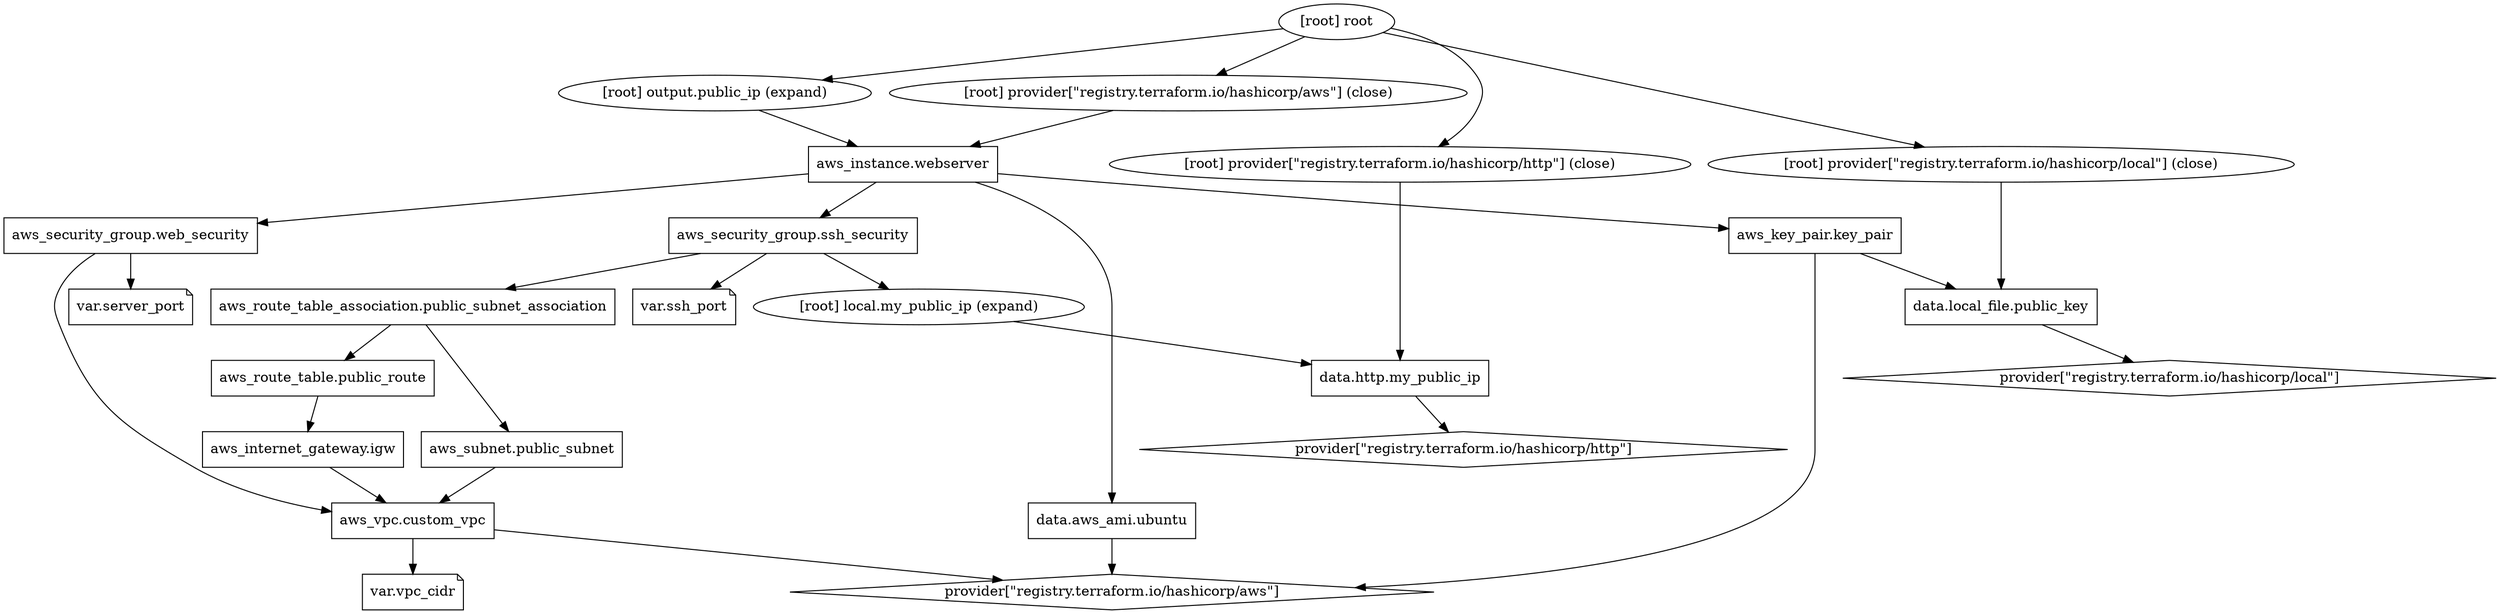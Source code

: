 digraph {
	compound = "true"
	newrank = "true"
	subgraph "root" {
		"[root] aws_instance.webserver (expand)" [label = "aws_instance.webserver", shape = "box"]
		"[root] aws_internet_gateway.igw (expand)" [label = "aws_internet_gateway.igw", shape = "box"]
		"[root] aws_key_pair.key_pair (expand)" [label = "aws_key_pair.key_pair", shape = "box"]
		"[root] aws_route_table.public_route (expand)" [label = "aws_route_table.public_route", shape = "box"]
		"[root] aws_route_table_association.public_subnet_association (expand)" [label = "aws_route_table_association.public_subnet_association", shape = "box"]
		"[root] aws_security_group.ssh_security (expand)" [label = "aws_security_group.ssh_security", shape = "box"]
		"[root] aws_security_group.web_security (expand)" [label = "aws_security_group.web_security", shape = "box"]
		"[root] aws_subnet.public_subnet (expand)" [label = "aws_subnet.public_subnet", shape = "box"]
		"[root] aws_vpc.custom_vpc (expand)" [label = "aws_vpc.custom_vpc", shape = "box"]
		"[root] data.aws_ami.ubuntu (expand)" [label = "data.aws_ami.ubuntu", shape = "box"]
		"[root] data.http.my_public_ip (expand)" [label = "data.http.my_public_ip", shape = "box"]
		"[root] data.local_file.public_key (expand)" [label = "data.local_file.public_key", shape = "box"]
		"[root] provider[\"registry.terraform.io/hashicorp/aws\"]" [label = "provider[\"registry.terraform.io/hashicorp/aws\"]", shape = "diamond"]
		"[root] provider[\"registry.terraform.io/hashicorp/http\"]" [label = "provider[\"registry.terraform.io/hashicorp/http\"]", shape = "diamond"]
		"[root] provider[\"registry.terraform.io/hashicorp/local\"]" [label = "provider[\"registry.terraform.io/hashicorp/local\"]", shape = "diamond"]
		"[root] var.server_port" [label = "var.server_port", shape = "note"]
		"[root] var.ssh_port" [label = "var.ssh_port", shape = "note"]
		"[root] var.vpc_cidr" [label = "var.vpc_cidr", shape = "note"]
		"[root] aws_instance.webserver (expand)" -> "[root] aws_key_pair.key_pair (expand)"
		"[root] aws_instance.webserver (expand)" -> "[root] aws_security_group.ssh_security (expand)"
		"[root] aws_instance.webserver (expand)" -> "[root] aws_security_group.web_security (expand)"
		"[root] aws_instance.webserver (expand)" -> "[root] data.aws_ami.ubuntu (expand)"
		"[root] aws_internet_gateway.igw (expand)" -> "[root] aws_vpc.custom_vpc (expand)"
		"[root] aws_key_pair.key_pair (expand)" -> "[root] data.local_file.public_key (expand)"
		"[root] aws_key_pair.key_pair (expand)" -> "[root] provider[\"registry.terraform.io/hashicorp/aws\"]"
		"[root] aws_route_table.public_route (expand)" -> "[root] aws_internet_gateway.igw (expand)"
		"[root] aws_route_table_association.public_subnet_association (expand)" -> "[root] aws_route_table.public_route (expand)"
		"[root] aws_route_table_association.public_subnet_association (expand)" -> "[root] aws_subnet.public_subnet (expand)"
		"[root] aws_security_group.ssh_security (expand)" -> "[root] aws_route_table_association.public_subnet_association (expand)"
		"[root] aws_security_group.ssh_security (expand)" -> "[root] local.my_public_ip (expand)"
		"[root] aws_security_group.ssh_security (expand)" -> "[root] var.ssh_port"
		"[root] aws_security_group.web_security (expand)" -> "[root] aws_vpc.custom_vpc (expand)"
		"[root] aws_security_group.web_security (expand)" -> "[root] var.server_port"
		"[root] aws_subnet.public_subnet (expand)" -> "[root] aws_vpc.custom_vpc (expand)"
		"[root] aws_vpc.custom_vpc (expand)" -> "[root] provider[\"registry.terraform.io/hashicorp/aws\"]"
		"[root] aws_vpc.custom_vpc (expand)" -> "[root] var.vpc_cidr"
		"[root] data.aws_ami.ubuntu (expand)" -> "[root] provider[\"registry.terraform.io/hashicorp/aws\"]"
		"[root] data.http.my_public_ip (expand)" -> "[root] provider[\"registry.terraform.io/hashicorp/http\"]"
		"[root] data.local_file.public_key (expand)" -> "[root] provider[\"registry.terraform.io/hashicorp/local\"]"
		"[root] local.my_public_ip (expand)" -> "[root] data.http.my_public_ip (expand)"
		"[root] output.public_ip (expand)" -> "[root] aws_instance.webserver (expand)"
		"[root] provider[\"registry.terraform.io/hashicorp/aws\"] (close)" -> "[root] aws_instance.webserver (expand)"
		"[root] provider[\"registry.terraform.io/hashicorp/http\"] (close)" -> "[root] data.http.my_public_ip (expand)"
		"[root] provider[\"registry.terraform.io/hashicorp/local\"] (close)" -> "[root] data.local_file.public_key (expand)"
		"[root] root" -> "[root] output.public_ip (expand)"
		"[root] root" -> "[root] provider[\"registry.terraform.io/hashicorp/aws\"] (close)"
		"[root] root" -> "[root] provider[\"registry.terraform.io/hashicorp/http\"] (close)"
		"[root] root" -> "[root] provider[\"registry.terraform.io/hashicorp/local\"] (close)"
	}
}


